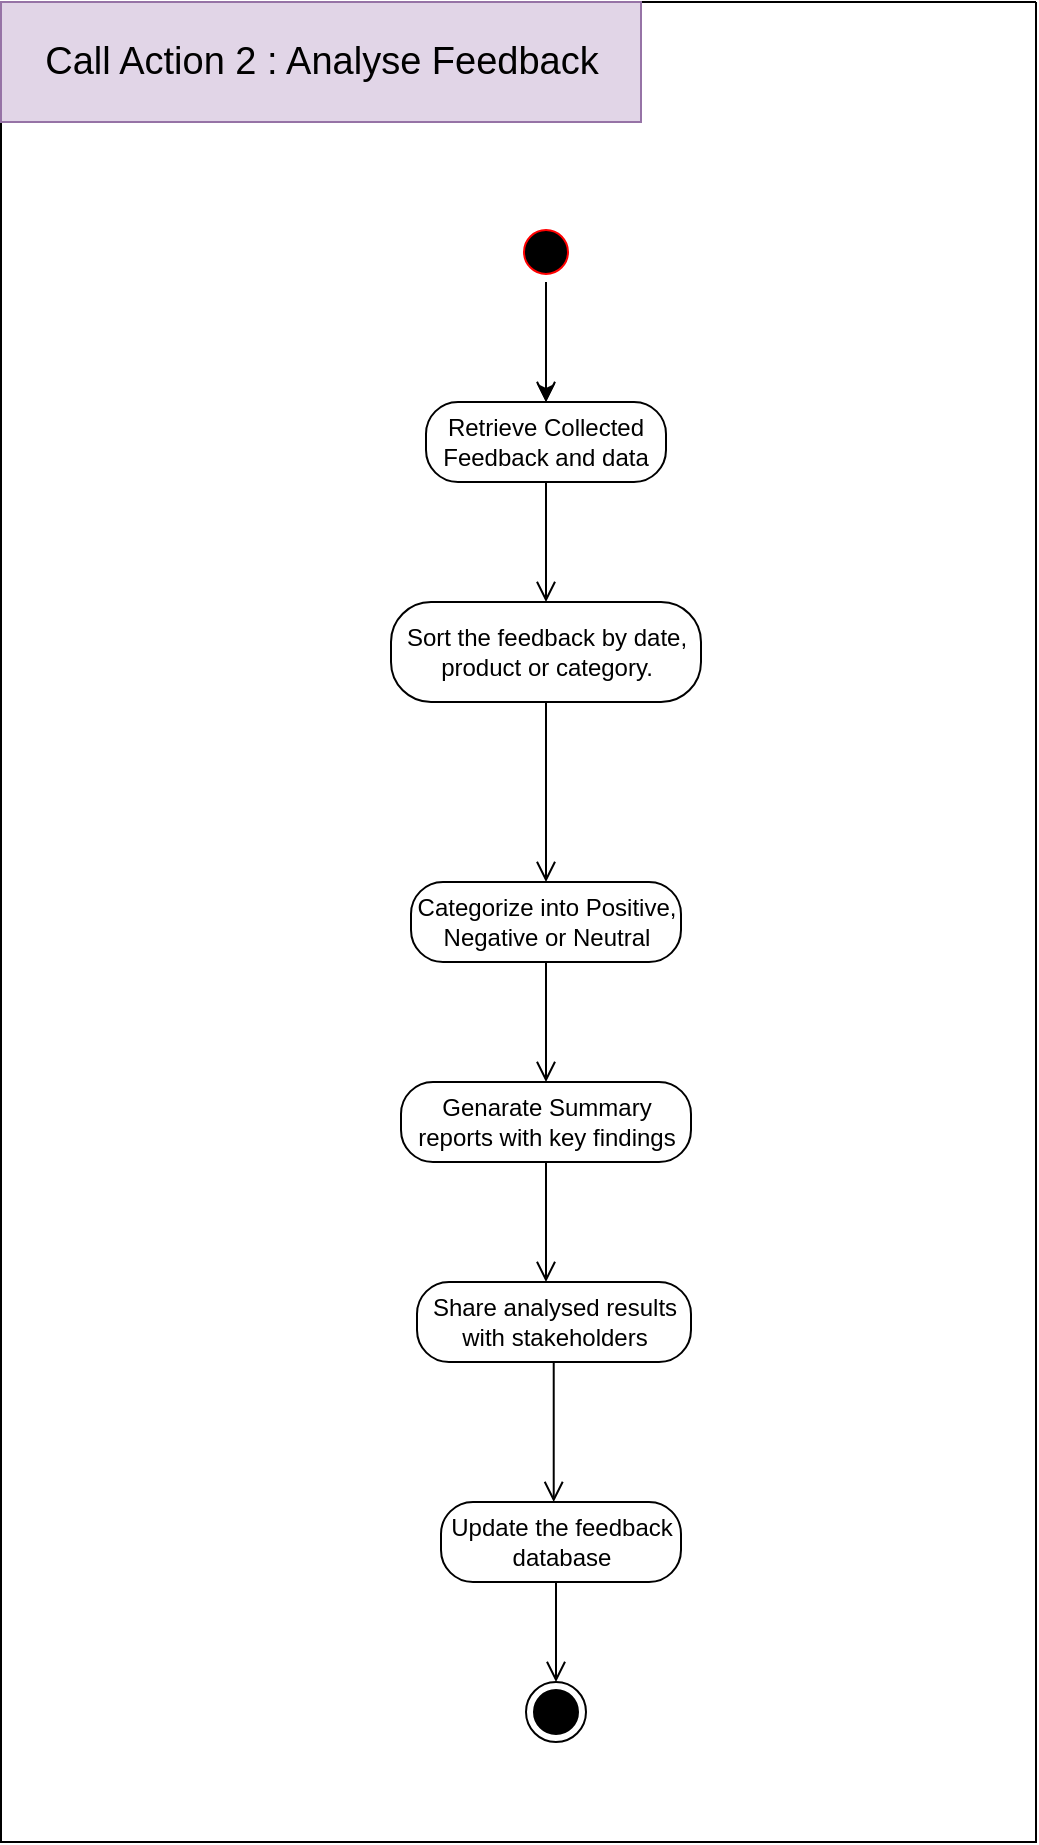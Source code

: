 <mxfile version="20.8.16" type="device"><diagram name="Page-1" id="yW9IYWSBiIJavBxbMOtK"><mxGraphModel dx="1016" dy="607" grid="1" gridSize="10" guides="1" tooltips="1" connect="1" arrows="1" fold="1" page="1" pageScale="1" pageWidth="850" pageHeight="1100" math="0" shadow="0"><root><mxCell id="0"/><mxCell id="1" parent="0"/><mxCell id="l5gJQPhepP-kW7L-7khw-15" value="" style="edgeStyle=orthogonalEdgeStyle;rounded=0;orthogonalLoop=1;jettySize=auto;html=1;fontSize=19;" edge="1" parent="1" source="90_EjOOQ5WfpkAh6-T8B-1" target="90_EjOOQ5WfpkAh6-T8B-3"><mxGeometry relative="1" as="geometry"/></mxCell><mxCell id="90_EjOOQ5WfpkAh6-T8B-1" value="" style="ellipse;html=1;shape=startState;fillColor=#000000;strokeColor=#ff0000;" parent="1" vertex="1"><mxGeometry x="420" y="190" width="30" height="30" as="geometry"/></mxCell><mxCell id="90_EjOOQ5WfpkAh6-T8B-2" value="" style="edgeStyle=orthogonalEdgeStyle;html=1;verticalAlign=bottom;endArrow=open;endSize=8;rounded=0;" parent="1" source="90_EjOOQ5WfpkAh6-T8B-1" edge="1"><mxGeometry relative="1" as="geometry"><mxPoint x="435" y="280" as="targetPoint"/></mxGeometry></mxCell><mxCell id="90_EjOOQ5WfpkAh6-T8B-3" value="Retrieve Collected Feedback and data" style="rounded=1;whiteSpace=wrap;html=1;arcSize=40;" parent="1" vertex="1"><mxGeometry x="375" y="280" width="120" height="40" as="geometry"/></mxCell><mxCell id="90_EjOOQ5WfpkAh6-T8B-4" value="" style="edgeStyle=orthogonalEdgeStyle;html=1;verticalAlign=bottom;endArrow=open;endSize=8;rounded=0;" parent="1" source="90_EjOOQ5WfpkAh6-T8B-3" edge="1"><mxGeometry relative="1" as="geometry"><mxPoint x="435" y="380" as="targetPoint"/></mxGeometry></mxCell><mxCell id="90_EjOOQ5WfpkAh6-T8B-5" value="Sort the feedback by date, product or category." style="rounded=1;whiteSpace=wrap;html=1;arcSize=40;" parent="1" vertex="1"><mxGeometry x="357.5" y="380" width="155" height="50" as="geometry"/></mxCell><mxCell id="90_EjOOQ5WfpkAh6-T8B-6" value="" style="edgeStyle=orthogonalEdgeStyle;html=1;verticalAlign=bottom;endArrow=open;endSize=8;rounded=0;exitX=0.5;exitY=1;exitDx=0;exitDy=0;" parent="1" source="90_EjOOQ5WfpkAh6-T8B-5" edge="1"><mxGeometry relative="1" as="geometry"><mxPoint x="435" y="520" as="targetPoint"/></mxGeometry></mxCell><mxCell id="l5gJQPhepP-kW7L-7khw-1" value="Categorize into Positive, Negative or Neutral" style="rounded=1;whiteSpace=wrap;html=1;arcSize=40;" vertex="1" parent="1"><mxGeometry x="367.5" y="520" width="135" height="40" as="geometry"/></mxCell><mxCell id="l5gJQPhepP-kW7L-7khw-2" value="" style="edgeStyle=orthogonalEdgeStyle;html=1;verticalAlign=bottom;endArrow=open;endSize=8;rounded=0;" edge="1" source="l5gJQPhepP-kW7L-7khw-1" parent="1"><mxGeometry relative="1" as="geometry"><mxPoint x="435" y="620" as="targetPoint"/><Array as="points"><mxPoint x="435" y="560"/><mxPoint x="435" y="560"/></Array></mxGeometry></mxCell><mxCell id="l5gJQPhepP-kW7L-7khw-3" value="Genarate Summary reports with key findings" style="rounded=1;whiteSpace=wrap;html=1;arcSize=40;" vertex="1" parent="1"><mxGeometry x="362.5" y="620" width="145" height="40" as="geometry"/></mxCell><mxCell id="l5gJQPhepP-kW7L-7khw-4" value="" style="edgeStyle=orthogonalEdgeStyle;html=1;verticalAlign=bottom;endArrow=open;endSize=8;rounded=0;" edge="1" source="l5gJQPhepP-kW7L-7khw-3" parent="1"><mxGeometry relative="1" as="geometry"><mxPoint x="435" y="720" as="targetPoint"/></mxGeometry></mxCell><mxCell id="l5gJQPhepP-kW7L-7khw-5" value="Share analysed results with stakeholders" style="rounded=1;whiteSpace=wrap;html=1;arcSize=40;" vertex="1" parent="1"><mxGeometry x="370.5" y="720" width="137" height="40" as="geometry"/></mxCell><mxCell id="l5gJQPhepP-kW7L-7khw-9" value="" style="edgeStyle=orthogonalEdgeStyle;html=1;verticalAlign=bottom;endArrow=open;endSize=8;rounded=0;" edge="1" parent="1"><mxGeometry relative="1" as="geometry"><mxPoint x="438.86" y="830" as="targetPoint"/><mxPoint x="438.86" y="760" as="sourcePoint"/></mxGeometry></mxCell><mxCell id="l5gJQPhepP-kW7L-7khw-10" value="Update the feedback database" style="rounded=1;whiteSpace=wrap;html=1;arcSize=40;" vertex="1" parent="1"><mxGeometry x="382.5" y="830" width="120" height="40" as="geometry"/></mxCell><mxCell id="l5gJQPhepP-kW7L-7khw-11" value="" style="edgeStyle=orthogonalEdgeStyle;html=1;verticalAlign=bottom;endArrow=open;endSize=8;rounded=0;" edge="1" parent="1"><mxGeometry relative="1" as="geometry"><mxPoint x="440" y="920" as="targetPoint"/><mxPoint x="440" y="870" as="sourcePoint"/></mxGeometry></mxCell><mxCell id="l5gJQPhepP-kW7L-7khw-12" value="" style="ellipse;html=1;shape=endState;strokeColor=#000000;fillColor=#000000;" vertex="1" parent="1"><mxGeometry x="425" y="920" width="30" height="30" as="geometry"/></mxCell><mxCell id="l5gJQPhepP-kW7L-7khw-13" value="" style="swimlane;startSize=0;" vertex="1" parent="1"><mxGeometry x="162.5" y="80" width="517.5" height="920" as="geometry"/></mxCell><mxCell id="l5gJQPhepP-kW7L-7khw-14" value="&lt;font style=&quot;font-size: 19px;&quot;&gt;Call Action 2 : Analyse Feedback&lt;/font&gt;" style="rounded=0;whiteSpace=wrap;html=1;fillColor=#e1d5e7;strokeColor=#9673a6;" vertex="1" parent="l5gJQPhepP-kW7L-7khw-13"><mxGeometry width="320" height="60" as="geometry"/></mxCell></root></mxGraphModel></diagram></mxfile>